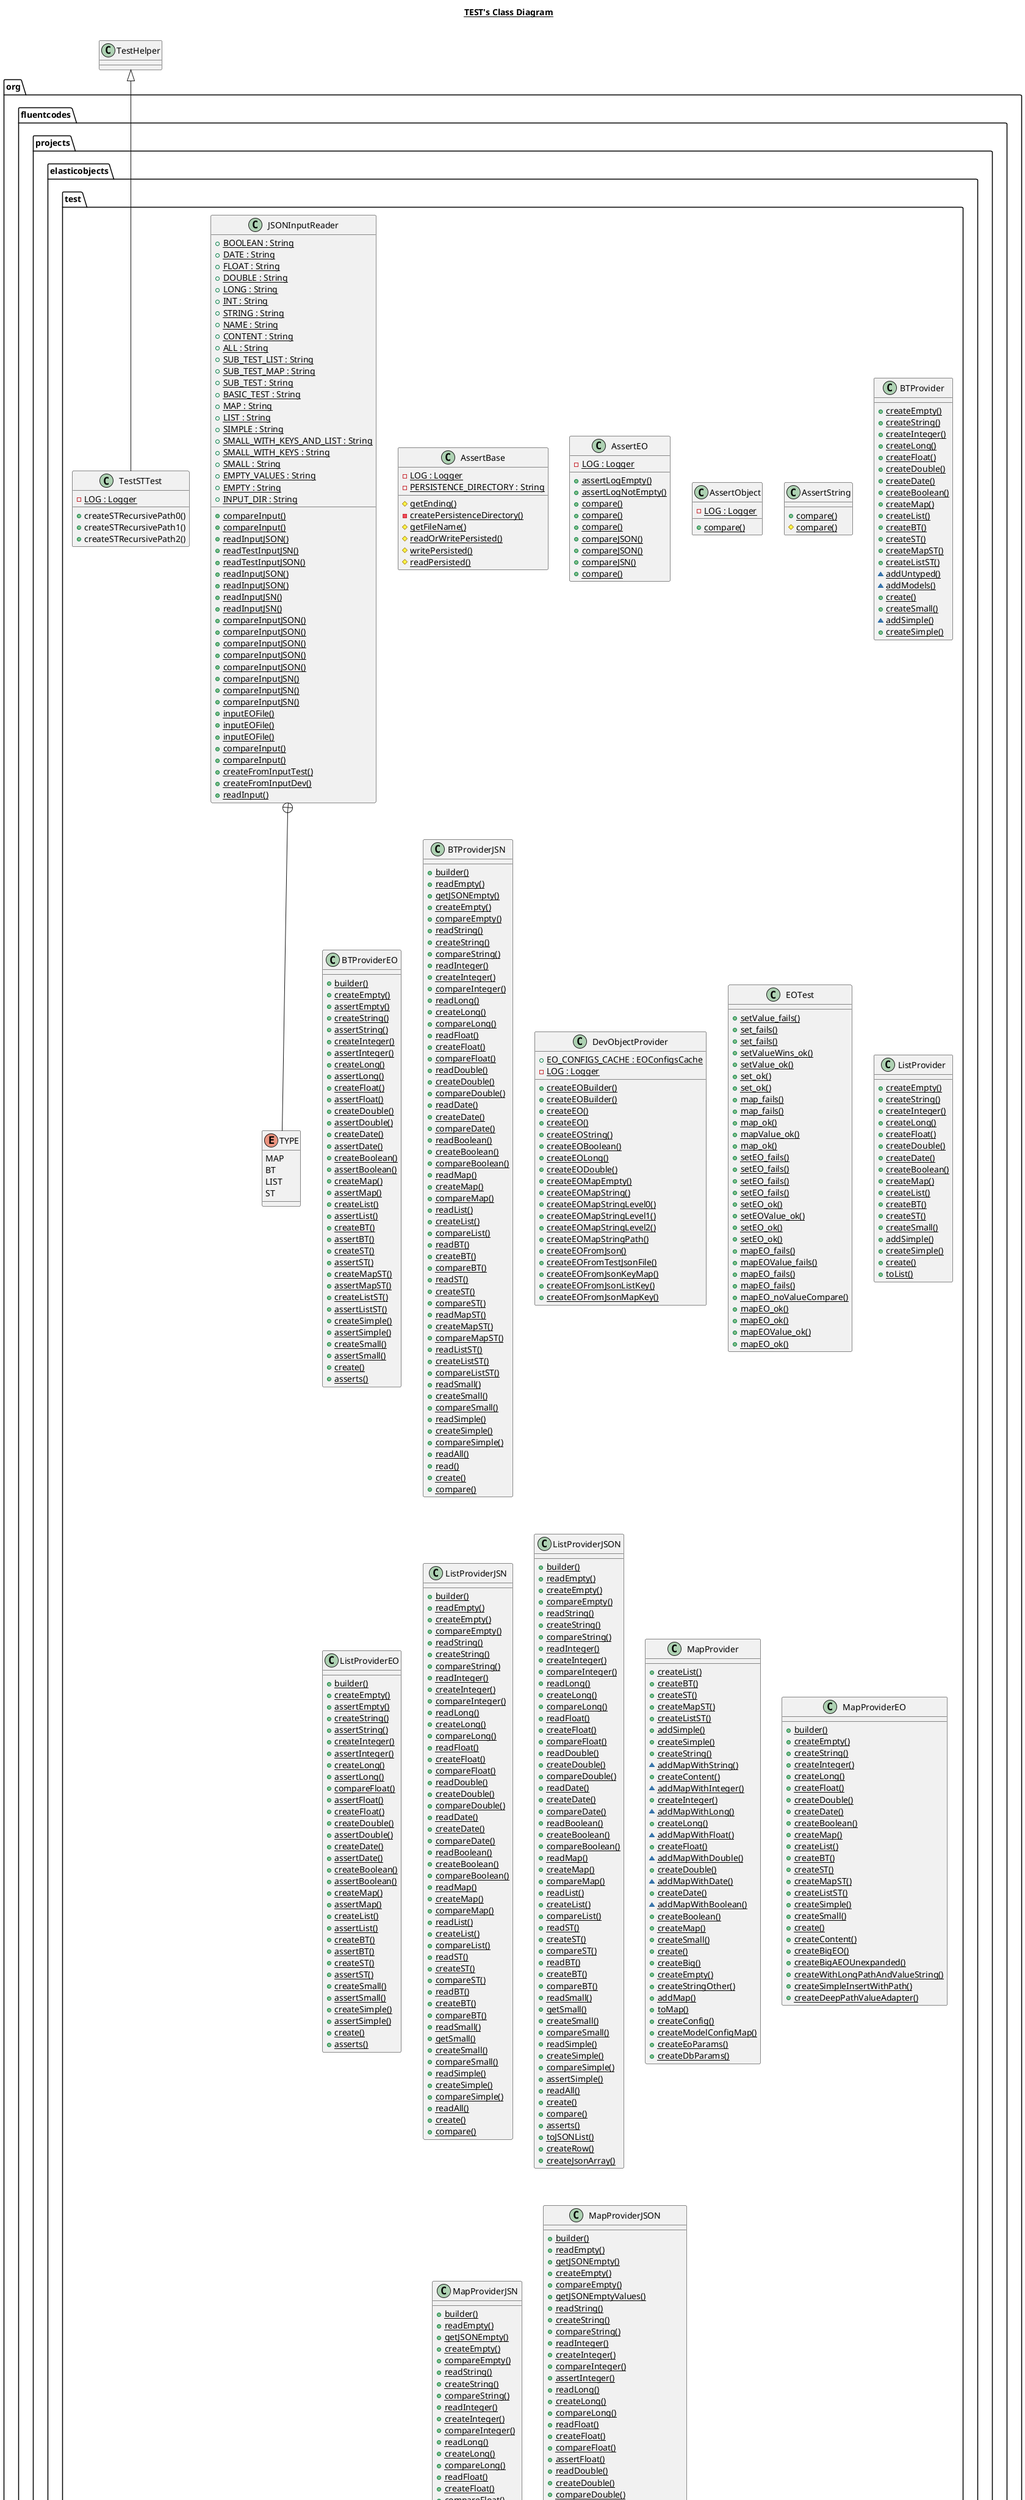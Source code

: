 @startuml

title __TEST's Class Diagram__\n

  package org.fluentcodes.projects.elasticobjects {
    package org.fluentcodes.projects.elasticobjects.test {
      class AssertBase {
          {static} - LOG : Logger
          {static} - PERSISTENCE_DIRECTORY : String
          {static} # getEnding()
          {static} - createPersistenceDirectory()
          {static} # getFileName()
          {static} # readOrWritePersisted()
          {static} # writePersisted()
          {static} # readPersisted()
      }
    }
  }
  

  package org.fluentcodes.projects.elasticobjects {
    package org.fluentcodes.projects.elasticobjects.test {
      class AssertEO {
          {static} - LOG : Logger
          {static} + assertLogEmpty()
          {static} + assertLogNotEmpty()
          {static} + compare()
          {static} + compare()
          {static} + compare()
          {static} + compareJSON()
          {static} + compareJSON()
          {static} + compareJSN()
          {static} + compare()
      }
    }
  }
  

  package org.fluentcodes.projects.elasticobjects {
    package org.fluentcodes.projects.elasticobjects.test {
      class AssertObject {
          {static} - LOG : Logger
          {static} + compare()
      }
    }
  }
  

  package org.fluentcodes.projects.elasticobjects {
    package org.fluentcodes.projects.elasticobjects.test {
      class AssertString {
          {static} + compare()
          {static} # compare()
      }
    }
  }
  

  package org.fluentcodes.projects.elasticobjects {
    package org.fluentcodes.projects.elasticobjects.test {
      class BTProvider {
          {static} + createEmpty()
          {static} + createString()
          {static} + createInteger()
          {static} + createLong()
          {static} + createFloat()
          {static} + createDouble()
          {static} + createDate()
          {static} + createBoolean()
          {static} + createMap()
          {static} + createList()
          {static} + createBT()
          {static} + createST()
          {static} + createMapST()
          {static} + createListST()
          {static} ~ addUntyped()
          {static} ~ addModels()
          {static} + create()
          {static} + createSmall()
          {static} ~ addSimple()
          {static} + createSimple()
      }
    }
  }
  

  package org.fluentcodes.projects.elasticobjects {
    package org.fluentcodes.projects.elasticobjects.test {
      class BTProviderEO {
          {static} + builder()
          {static} + createEmpty()
          {static} + assertEmpty()
          {static} + createString()
          {static} + assertString()
          {static} + createInteger()
          {static} + assertInteger()
          {static} + createLong()
          {static} + assertLong()
          {static} + createFloat()
          {static} + assertFloat()
          {static} + createDouble()
          {static} + assertDouble()
          {static} + createDate()
          {static} + assertDate()
          {static} + createBoolean()
          {static} + assertBoolean()
          {static} + createMap()
          {static} + assertMap()
          {static} + createList()
          {static} + assertList()
          {static} + createBT()
          {static} + assertBT()
          {static} + createST()
          {static} + assertST()
          {static} + createMapST()
          {static} + assertMapST()
          {static} + createListST()
          {static} + assertListST()
          {static} + createSimple()
          {static} + assertSimple()
          {static} + createSmall()
          {static} + assertSmall()
          {static} + create()
          {static} + asserts()
      }
    }
  }
  

  package org.fluentcodes.projects.elasticobjects {
    package org.fluentcodes.projects.elasticobjects.test {
      class BTProviderJSN {
          {static} + builder()
          {static} + readEmpty()
          {static} + getJSONEmpty()
          {static} + createEmpty()
          {static} + compareEmpty()
          {static} + readString()
          {static} + createString()
          {static} + compareString()
          {static} + readInteger()
          {static} + createInteger()
          {static} + compareInteger()
          {static} + readLong()
          {static} + createLong()
          {static} + compareLong()
          {static} + readFloat()
          {static} + createFloat()
          {static} + compareFloat()
          {static} + readDouble()
          {static} + createDouble()
          {static} + compareDouble()
          {static} + readDate()
          {static} + createDate()
          {static} + compareDate()
          {static} + readBoolean()
          {static} + createBoolean()
          {static} + compareBoolean()
          {static} + readMap()
          {static} + createMap()
          {static} + compareMap()
          {static} + readList()
          {static} + createList()
          {static} + compareList()
          {static} + readBT()
          {static} + createBT()
          {static} + compareBT()
          {static} + readST()
          {static} + createST()
          {static} + compareST()
          {static} + readMapST()
          {static} + createMapST()
          {static} + compareMapST()
          {static} + readListST()
          {static} + createListST()
          {static} + compareListST()
          {static} + readSmall()
          {static} + createSmall()
          {static} + compareSmall()
          {static} + readSimple()
          {static} + createSimple()
          {static} + compareSimple()
          {static} + readAll()
          {static} + read()
          {static} + create()
          {static} + compare()
      }
    }
  }
  

  package org.fluentcodes.projects.elasticobjects {
    package org.fluentcodes.projects.elasticobjects.test {
      class DevObjectProvider {
          {static} + EO_CONFIGS_CACHE : EOConfigsCache
          {static} - LOG : Logger
          {static} + createEOBuilder()
          {static} + createEOBuilder()
          {static} + createEO()
          {static} + createEO()
          {static} + createEOString()
          {static} + createEOBoolean()
          {static} + createEOLong()
          {static} + createEODouble()
          {static} + createEOMapEmpty()
          {static} + createEOMapString()
          {static} + createEOMapStringLevel0()
          {static} + createEOMapStringLevel1()
          {static} + createEOMapStringLevel2()
          {static} + createEOMapStringPath()
          {static} + createEOFromJson()
          {static} + createEOFromTestJsonFile()
          {static} + createEOFromJsonKeyMap()
          {static} + createEOFromJsonListKey()
          {static} + createEOFromJsonMapKey()
      }
    }
  }
  

  package org.fluentcodes.projects.elasticobjects {
    package org.fluentcodes.projects.elasticobjects.test {
      class EOTest {
          {static} + setValue_fails()
          {static} + set_fails()
          {static} + set_fails()
          {static} + setValueWins_ok()
          {static} + setValue_ok()
          {static} + set_ok()
          {static} + set_ok()
          {static} + map_fails()
          {static} + map_fails()
          {static} + map_ok()
          {static} + mapValue_ok()
          {static} + map_ok()
          {static} + setEO_fails()
          {static} + setEO_fails()
          {static} + setEO_fails()
          {static} + setEO_fails()
          {static} + setEO_ok()
          {static} + setEOValue_ok()
          {static} + setEO_ok()
          {static} + setEO_ok()
          {static} + mapEO_fails()
          {static} + mapEOValue_fails()
          {static} + mapEO_fails()
          {static} + mapEO_fails()
          {static} + mapEO_noValueCompare()
          {static} + mapEO_ok()
          {static} + mapEO_ok()
          {static} + mapEOValue_ok()
          {static} + mapEO_ok()
      }
    }
  }
  

  package org.fluentcodes.projects.elasticobjects {
    package org.fluentcodes.projects.elasticobjects.test {
      class JSONInputReader {
          {static} + BOOLEAN : String
          {static} + DATE : String
          {static} + FLOAT : String
          {static} + DOUBLE : String
          {static} + LONG : String
          {static} + INT : String
          {static} + STRING : String
          {static} + NAME : String
          {static} + CONTENT : String
          {static} + ALL : String
          {static} + SUB_TEST_LIST : String
          {static} + SUB_TEST_MAP : String
          {static} + SUB_TEST : String
          {static} + BASIC_TEST : String
          {static} + MAP : String
          {static} + LIST : String
          {static} + SIMPLE : String
          {static} + SMALL_WITH_KEYS_AND_LIST : String
          {static} + SMALL_WITH_KEYS : String
          {static} + SMALL : String
          {static} + EMPTY_VALUES : String
          {static} + EMPTY : String
          {static} + INPUT_DIR : String
          {static} + compareInput()
          {static} + compareInput()
          {static} + readInputJSON()
          {static} + readTestInputJSN()
          {static} + readTestInputJSON()
          {static} + readInputJSON()
          {static} + readInputJSON()
          {static} + readInputJSN()
          {static} + readInputJSN()
          {static} + compareInputJSON()
          {static} + compareInputJSON()
          {static} + compareInputJSON()
          {static} + compareInputJSON()
          {static} + compareInputJSON()
          {static} + compareInputJSN()
          {static} + compareInputJSN()
          {static} + compareInputJSN()
          {static} + inputEOFile()
          {static} + inputEOFile()
          {static} + inputEOFile()
          {static} + compareInput()
          {static} + compareInput()
          {static} + createFromInputTest()
          {static} + createFromInputDev()
          {static} + readInput()
      }
    }
  }
  

  package org.fluentcodes.projects.elasticobjects {
    package org.fluentcodes.projects.elasticobjects.test {
      enum TYPE {
        MAP
        BT
        LIST
        ST
      }
    }
  }
  

  package org.fluentcodes.projects.elasticobjects {
    package org.fluentcodes.projects.elasticobjects.test {
      class ListProvider {
          {static} + createEmpty()
          {static} + createString()
          {static} + createInteger()
          {static} + createLong()
          {static} + createFloat()
          {static} + createDouble()
          {static} + createDate()
          {static} + createBoolean()
          {static} + createMap()
          {static} + createList()
          {static} + createBT()
          {static} + createST()
          {static} + createSmall()
          {static} + addSimple()
          {static} + createSimple()
          {static} + create()
          {static} + toList()
      }
    }
  }
  

  package org.fluentcodes.projects.elasticobjects {
    package org.fluentcodes.projects.elasticobjects.test {
      class ListProviderEO {
          {static} + builder()
          {static} + createEmpty()
          {static} + assertEmpty()
          {static} + createString()
          {static} + assertString()
          {static} + createInteger()
          {static} + assertInteger()
          {static} + createLong()
          {static} + assertLong()
          {static} + compareFloat()
          {static} + assertFloat()
          {static} + createFloat()
          {static} + createDouble()
          {static} + assertDouble()
          {static} + createDate()
          {static} + assertDate()
          {static} + createBoolean()
          {static} + assertBoolean()
          {static} + createMap()
          {static} + assertMap()
          {static} + createList()
          {static} + assertList()
          {static} + createBT()
          {static} + assertBT()
          {static} + createST()
          {static} + assertST()
          {static} + createSmall()
          {static} + assertSmall()
          {static} + createSimple()
          {static} + assertSimple()
          {static} + create()
          {static} + asserts()
      }
    }
  }
  

  package org.fluentcodes.projects.elasticobjects {
    package org.fluentcodes.projects.elasticobjects.test {
      class ListProviderJSN {
          {static} + builder()
          {static} + readEmpty()
          {static} + createEmpty()
          {static} + compareEmpty()
          {static} + readString()
          {static} + createString()
          {static} + compareString()
          {static} + readInteger()
          {static} + createInteger()
          {static} + compareInteger()
          {static} + readLong()
          {static} + createLong()
          {static} + compareLong()
          {static} + readFloat()
          {static} + createFloat()
          {static} + compareFloat()
          {static} + readDouble()
          {static} + createDouble()
          {static} + compareDouble()
          {static} + readDate()
          {static} + createDate()
          {static} + compareDate()
          {static} + readBoolean()
          {static} + createBoolean()
          {static} + compareBoolean()
          {static} + readMap()
          {static} + createMap()
          {static} + compareMap()
          {static} + readList()
          {static} + createList()
          {static} + compareList()
          {static} + readST()
          {static} + createST()
          {static} + compareST()
          {static} + readBT()
          {static} + createBT()
          {static} + compareBT()
          {static} + readSmall()
          {static} + getSmall()
          {static} + createSmall()
          {static} + compareSmall()
          {static} + readSimple()
          {static} + createSimple()
          {static} + compareSimple()
          {static} + readAll()
          {static} + create()
          {static} + compare()
      }
    }
  }
  

  package org.fluentcodes.projects.elasticobjects {
    package org.fluentcodes.projects.elasticobjects.test {
      class ListProviderJSON {
          {static} + builder()
          {static} + readEmpty()
          {static} + createEmpty()
          {static} + compareEmpty()
          {static} + readString()
          {static} + createString()
          {static} + compareString()
          {static} + readInteger()
          {static} + createInteger()
          {static} + compareInteger()
          {static} + readLong()
          {static} + createLong()
          {static} + compareLong()
          {static} + readFloat()
          {static} + createFloat()
          {static} + compareFloat()
          {static} + readDouble()
          {static} + createDouble()
          {static} + compareDouble()
          {static} + readDate()
          {static} + createDate()
          {static} + compareDate()
          {static} + readBoolean()
          {static} + createBoolean()
          {static} + compareBoolean()
          {static} + readMap()
          {static} + createMap()
          {static} + compareMap()
          {static} + readList()
          {static} + createList()
          {static} + compareList()
          {static} + readST()
          {static} + createST()
          {static} + compareST()
          {static} + readBT()
          {static} + createBT()
          {static} + compareBT()
          {static} + readSmall()
          {static} + getSmall()
          {static} + createSmall()
          {static} + compareSmall()
          {static} + readSimple()
          {static} + createSimple()
          {static} + compareSimple()
          {static} + assertSimple()
          {static} + readAll()
          {static} + create()
          {static} + compare()
          {static} + asserts()
          {static} + toJSONList()
          {static} + createRow()
          {static} + createJsonArray()
      }
    }
  }
  

  package org.fluentcodes.projects.elasticobjects {
    package org.fluentcodes.projects.elasticobjects.test {
      class MapProvider {
          {static} + createList()
          {static} + createBT()
          {static} + createST()
          {static} + createMapST()
          {static} + createListST()
          {static} + addSimple()
          {static} + createSimple()
          {static} + createString()
          {static} ~ addMapWithString()
          {static} + createContent()
          {static} ~ addMapWithInteger()
          {static} + createInteger()
          {static} ~ addMapWithLong()
          {static} + createLong()
          {static} ~ addMapWithFloat()
          {static} + createFloat()
          {static} ~ addMapWithDouble()
          {static} + createDouble()
          {static} ~ addMapWithDate()
          {static} + createDate()
          {static} ~ addMapWithBoolean()
          {static} + createBoolean()
          {static} + createMap()
          {static} + createSmall()
          {static} + create()
          {static} + createBig()
          {static} + createEmpty()
          {static} + createStringOther()
          {static} + addMap()
          {static} + toMap()
          {static} + createConfig()
          {static} + createModelConfigMap()
          {static} + createEoParams()
          {static} + createDbParams()
      }
    }
  }
  

  package org.fluentcodes.projects.elasticobjects {
    package org.fluentcodes.projects.elasticobjects.test {
      class MapProviderEO {
          {static} + builder()
          {static} + createEmpty()
          {static} + createString()
          {static} + createInteger()
          {static} + createLong()
          {static} + createFloat()
          {static} + createDouble()
          {static} + createDate()
          {static} + createBoolean()
          {static} + createMap()
          {static} + createList()
          {static} + createBT()
          {static} + createST()
          {static} + createMapST()
          {static} + createListST()
          {static} + createSimple()
          {static} + createSmall()
          {static} + create()
          {static} + createContent()
          {static} + createBigEO()
          {static} + createBigAEOUnexpanded()
          {static} + createWithLongPathAndValueString()
          {static} + createSimpleInsertWithPath()
          {static} + createDeepPathValueAdapter()
      }
    }
  }
  

  package org.fluentcodes.projects.elasticobjects {
    package org.fluentcodes.projects.elasticobjects.test {
      class MapProviderEODev {
          {static} + builder()
          {static} + createEmpty()
          {static} + createString()
          {static} + createInteger()
          {static} + createLong()
          {static} + createDouble()
          {static} + createBoolean()
          {static} + createMap()
          {static} + createSmall()
      }
    }
  }
  

  package org.fluentcodes.projects.elasticobjects {
    package org.fluentcodes.projects.elasticobjects.test {
      class MapProviderJSN {
          {static} + builder()
          {static} + readEmpty()
          {static} + getJSONEmpty()
          {static} + createEmpty()
          {static} + compareEmpty()
          {static} + readString()
          {static} + createString()
          {static} + compareString()
          {static} + readInteger()
          {static} + createInteger()
          {static} + compareInteger()
          {static} + readLong()
          {static} + createLong()
          {static} + compareLong()
          {static} + readFloat()
          {static} + createFloat()
          {static} + compareFloat()
          {static} + readDouble()
          {static} + createDouble()
          {static} + compareDouble()
          {static} + readDate()
          {static} + createDate()
          {static} + compareDate()
          {static} + readBoolean()
          {static} + createBoolean()
          {static} + compareBoolean()
          {static} + readMap()
          {static} + createMap()
          {static} + compareMap()
          {static} + readList()
          {static} + createList()
          {static} + compareList()
          {static} + readBT()
          {static} + createBT()
          {static} + compareBT()
          {static} + readST()
          {static} + createST()
          {static} + compareST()
          {static} + readMapST()
          {static} + createMapST()
          {static} + compareMapST()
          {static} + readListST()
          {static} + createListST()
          {static} + compareListST()
          {static} + readSmall()
          {static} + createSmall()
          {static} + compareSmall()
          {static} + readSimple()
          {static} + createSimple()
          {static} + compareSimple()
          {static} + readAll()
          {static} + read()
          {static} + create()
          {static} + compare()
      }
    }
  }
  

  package org.fluentcodes.projects.elasticobjects {
    package org.fluentcodes.projects.elasticobjects.test {
      class MapProviderJSON {
          {static} + builder()
          {static} + readEmpty()
          {static} + getJSONEmpty()
          {static} + createEmpty()
          {static} + compareEmpty()
          {static} + getJSONEmptyValues()
          {static} + readString()
          {static} + createString()
          {static} + compareString()
          {static} + readInteger()
          {static} + createInteger()
          {static} + compareInteger()
          {static} + assertInteger()
          {static} + readLong()
          {static} + createLong()
          {static} + compareLong()
          {static} + readFloat()
          {static} + createFloat()
          {static} + compareFloat()
          {static} + assertFloat()
          {static} + readDouble()
          {static} + createDouble()
          {static} + compareDouble()
          {static} + readDate()
          {static} + createDate()
          {static} + compareDate()
          {static} + assertDate()
          {static} + readBoolean()
          {static} + createBoolean()
          {static} + compareBoolean()
          {static} + readMap()
          {static} + createMap()
          {static} + compareMap()
          {static} + assertMap()
          {static} + readList()
          {static} + createList()
          {static} + compareList()
          {static} + assertList()
          {static} + readBT()
          {static} + createBT()
          {static} + compareBT()
          {static} + assertBT()
          {static} + readST()
          {static} + createST()
          {static} + compareST()
          {static} + readMapST()
          {static} + createMapST()
          {static} + compareMapST()
          {static} + readListST()
          {static} + createListST()
          {static} + compareListST()
          {static} + readSmall()
          {static} + createSmall()
          {static} + compareSmall()
          {static} + assertSmall()
          {static} + readSimple()
          {static} + createSimple()
          {static} + compareSimple()
          {static} + assertSimple()
          {static} + readAll()
          {static} + read()
          {static} + create()
          {static} + compare()
          {static} + asserts()
          {static} + getJSONSmallWithKeys()
          {static} + getJSONSmallWithKeysAndList()
          {static} + toJSONMap()
      }
    }
  }
  

  package org.fluentcodes.projects.elasticobjects {
    package org.fluentcodes.projects.elasticobjects.test {
      class STProvider {
          {static} + createEmpty()
          {static} + createString()
          {static} + createName()
          {static} - addSubTest()
          {static} + createST()
          {static} ~ addSimple()
          {static} + createSimple()
          {static} + createSubTestMap()
          {static} + createSubTestList()
          {static} + create()
          {static} + createSTRecursivePath3()
      }
    }
  }
  

  package org.fluentcodes.projects.elasticobjects {
    package org.fluentcodes.projects.elasticobjects.test {
      class STProviderEO {
          {static} + builder()
          {static} + createEmpty()
          {static} + assertEmpty()
          {static} + createString()
          {static} + assertString()
          {static} + createName()
          {static} + assertName()
          {static} + createST()
          {static} + assertST()
          {static} + createSimple()
          {static} + assertSimple()
          {static} + create()
          {static} + asserts()
          {static} + createSTPath()
      }
    }
  }
  

  package org.fluentcodes.projects.elasticobjects {
    package org.fluentcodes.projects.elasticobjects.test {
      class STProviderJSN {
          {static} + builder()
          {static} + readEmpty()
          {static} + createEmpty()
          {static} + compareEmpty()
          {static} + readString()
          {static} + createString()
          {static} + compareString()
          {static} + readName()
          {static} + createName()
          {static} + compareName()
          {static} + readST()
          {static} + createST()
          {static} + compareST()
          {static} + readSimple()
          {static} + createSimple()
          {static} + compareSimple()
          {static} + readAll()
          {static} + create()
          {static} + compare()
      }
    }
  }
  

  package org.fluentcodes.projects.elasticobjects {
    package org.fluentcodes.projects.elasticobjects.test {
      class TestCallsProvider {
          {static} + createFileCall()
          {static} + readFileCallEO()
          {static} + createExecutorFileRead()
          {static} + createExecutorFileRead()
          {static} + executeExecutorFileRead()
          {static} + writeFileCallEO()
          {static} + createExecutorFileWrite()
          {static} + createExecutorFileWrite()
          {static} + executeExecutorFileWrite()
          {static} + createExecutorValueCall()
          {static} + executeExecutorValueCall()
          {static} + createValueCall()
          {static} + createValueCallWithEO()
          {static} + createValueCallWithEOEmpty()
          {static} + createValueCallEO()
          {static} + createConfigCall()
          {static} + createConfigCallEO()
          {static} + createConfigCallEO()
          {static} + createJsonCall()
          {static} + createScsCall()
          {static} + createTemplateCall()
          {static} + createExecutorTemplate()
          {static} + executeTemplateCall()
          {static} + executeTemplateAction()
          {static} + executeTemplateAction()
          {static} + executeTemplateActionForAdapter()
          {static} + assertExecutorTemplate()
          {static} + assertExecutorTemplate()
          {static} + setMapPath()
          {static} + setMapPath()
      }
    }
  }
  

  package org.fluentcodes.projects.elasticobjects {
    package org.fluentcodes.projects.elasticobjects.test {
      class TestObjectProvider {
          {static} + EO_CONFIGS_CACHE : EOConfigsCache
          {static} - LOG : Logger
          {static} + createEOBuilder()
          {static} + createEOBuilder()
          {static} + createEOFromJson()
          {static} + createJSONToEOMapEmpty()
          {static} + createJSONToEOListEmpty()
          {static} + createEOFromJson()
          {static} + create()
          {static} + findModel()
          {static} + findModel()
          {static} + checkLogNotEmpty()
          {static} + checkLogEmpty()
          {static} + createEOString()
          {static} + createEOBoolean()
          {static} + createEOLong()
          {static} + createEODouble()
          {static} + createEOMapEmpty()
          {static} + createEOListEmpty()
          {static} + createEOFromJson()
      }
    }
  }
  

  package org.fluentcodes.projects.elasticobjects {
    package org.fluentcodes.projects.elasticobjects.test {
      class TestSTTest {
          {static} - LOG : Logger
          + createSTRecursivePath0()
          + createSTRecursivePath1()
          + createSTRecursivePath2()
      }
    }
  }
  

  JSONInputReader +-down- TYPE
  TestSTTest -up-|> TestHelper


right footer


PlantUML diagram generated by SketchIt! (https://bitbucket.org/pmesmeur/sketch.it)
For more information about this tool, please contact philippe.mesmeur@gmail.com
endfooter

@enduml
